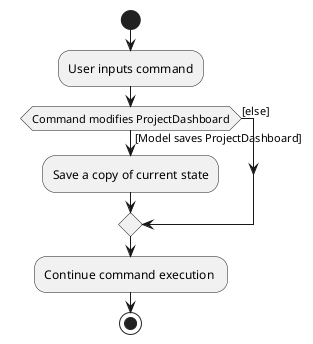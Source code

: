 @startuml
start
:User inputs command;

'Since the beta syntax does not support placing the condition outside the
'diamond we place it as the true branch instead.

if (Command modifies ProjectDashboard) then ([Model saves ProjectDashboard])
    :Save a copy of current state;
else ([else])
endif
:Continue command execution ;
stop
@enduml
